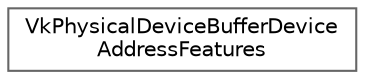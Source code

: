 digraph "类继承关系图"
{
 // LATEX_PDF_SIZE
  bgcolor="transparent";
  edge [fontname=Helvetica,fontsize=10,labelfontname=Helvetica,labelfontsize=10];
  node [fontname=Helvetica,fontsize=10,shape=box,height=0.2,width=0.4];
  rankdir="LR";
  Node0 [id="Node000000",label="VkPhysicalDeviceBufferDevice\lAddressFeatures",height=0.2,width=0.4,color="grey40", fillcolor="white", style="filled",URL="$struct_vk_physical_device_buffer_device_address_features.html",tooltip=" "];
}
